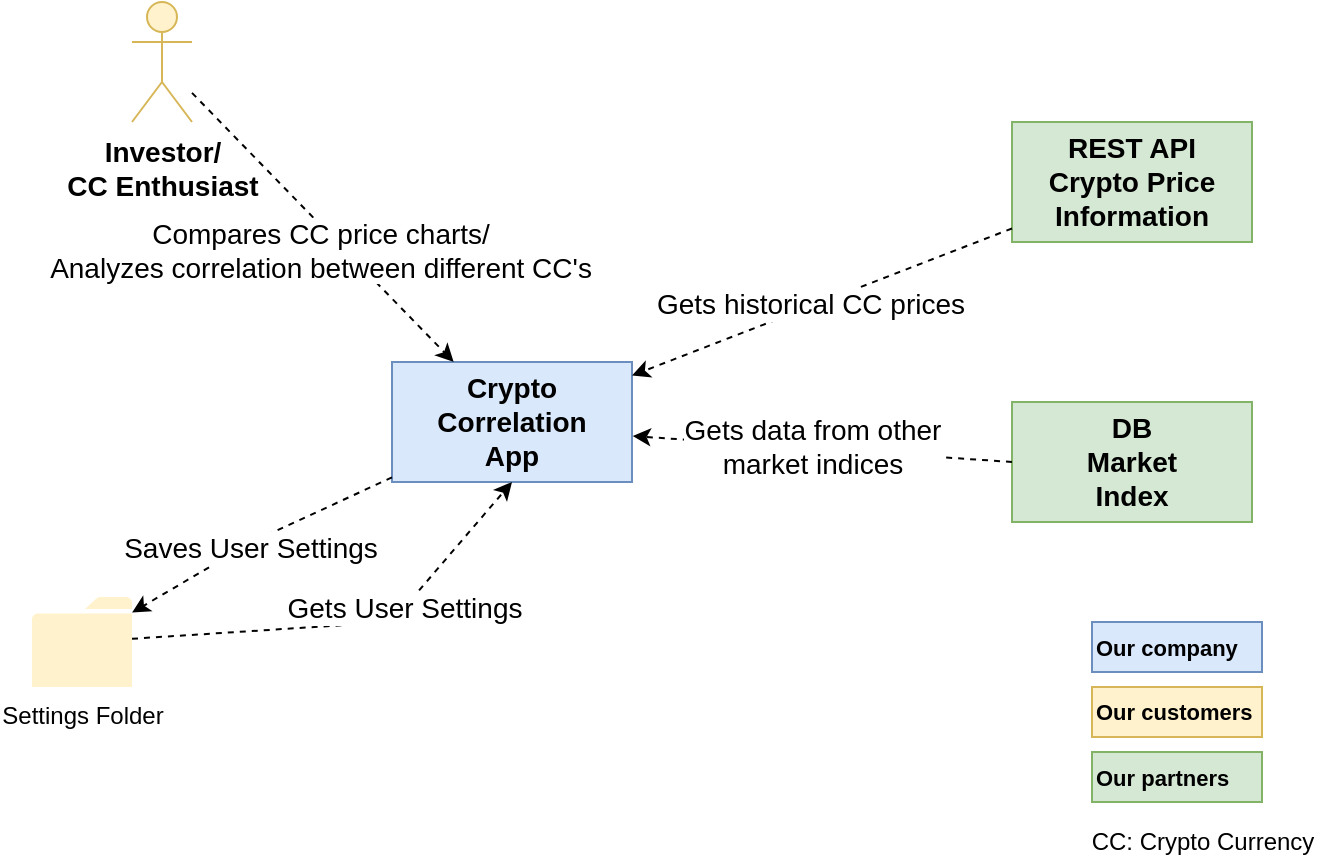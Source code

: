 <mxfile version="15.8.2"><diagram id="mlJY410Jxnj-1Olg4OZT" name="Page-1"><mxGraphModel dx="1038" dy="487" grid="1" gridSize="10" guides="1" tooltips="1" connect="1" arrows="1" fold="1" page="1" pageScale="1" pageWidth="850" pageHeight="1100" math="0" shadow="0"><root><mxCell id="0"/><mxCell id="1" parent="0"/><mxCell id="tXVnHl1xI7txC2JKYxNn-1" value="&lt;span style=&quot;font-size: 14px&quot;&gt;&lt;b&gt;Crypto&lt;br&gt;Correlation&lt;br&gt;App&lt;br&gt;&lt;/b&gt;&lt;/span&gt;" style="rounded=0;whiteSpace=wrap;html=1;fillColor=#dae8fc;strokeColor=#6c8ebf;" parent="1" vertex="1"><mxGeometry x="320" y="230" width="120" height="60" as="geometry"/></mxCell><mxCell id="tXVnHl1xI7txC2JKYxNn-4" value="Investor/&lt;br&gt;CC Enthusiast" style="shape=umlActor;verticalLabelPosition=bottom;labelBackgroundColor=#ffffff;verticalAlign=top;html=1;fontStyle=1;fontSize=14;fillColor=#fff2cc;strokeColor=#d6b656;" parent="1" vertex="1"><mxGeometry x="190" y="50" width="30" height="60" as="geometry"/></mxCell><mxCell id="tXVnHl1xI7txC2JKYxNn-12" value="Compares CC price charts/&lt;br&gt;Analyzes correlation between different CC's" style="endArrow=classic;html=1;fontSize=14;dashed=1;" parent="1" source="tXVnHl1xI7txC2JKYxNn-4" target="tXVnHl1xI7txC2JKYxNn-1" edge="1"><mxGeometry x="0.075" y="-9" width="50" height="50" relative="1" as="geometry"><mxPoint x="280" y="110" as="sourcePoint"/><mxPoint x="398" y="150" as="targetPoint"/><mxPoint as="offset"/></mxGeometry></mxCell><mxCell id="tXVnHl1xI7txC2JKYxNn-17" value="&lt;b&gt;&lt;font style=&quot;font-size: 14px&quot;&gt;REST API&lt;br&gt;Crypto Price&lt;br&gt;Information&lt;br&gt;&lt;/font&gt;&lt;/b&gt;" style="rounded=0;whiteSpace=wrap;html=1;fillColor=#d5e8d4;strokeColor=#82b366;" parent="1" vertex="1"><mxGeometry x="630" y="110" width="120" height="60" as="geometry"/></mxCell><mxCell id="tXVnHl1xI7txC2JKYxNn-20" value="Gets&amp;nbsp;historical CC prices" style="endArrow=classic;html=1;fontSize=14;strokeColor=default;dashed=1;" parent="1" source="tXVnHl1xI7txC2JKYxNn-17" target="tXVnHl1xI7txC2JKYxNn-1" edge="1"><mxGeometry x="0.056" y="-1" width="50" height="50" relative="1" as="geometry"><mxPoint x="606" y="243.138" as="sourcePoint"/><mxPoint x="436" y="254.862" as="targetPoint"/><mxPoint as="offset"/></mxGeometry></mxCell><mxCell id="RcgfBkkKUv99_IBbFjvS-1" value="&lt;b style=&quot;font-size: 11px&quot;&gt;&lt;font style=&quot;font-size: 11px&quot;&gt;Our company&lt;/font&gt;&lt;/b&gt;" style="rounded=0;whiteSpace=wrap;html=1;fillColor=#dae8fc;strokeColor=#6c8ebf;fontSize=11;align=left;" parent="1" vertex="1"><mxGeometry x="670" y="360" width="85" height="25" as="geometry"/></mxCell><mxCell id="RcgfBkkKUv99_IBbFjvS-2" value="&lt;b style=&quot;font-size: 11px&quot;&gt;&lt;font style=&quot;font-size: 11px&quot;&gt;Our customers&lt;/font&gt;&lt;/b&gt;" style="rounded=0;whiteSpace=wrap;html=1;fillColor=#fff2cc;strokeColor=#d6b656;fontSize=11;align=left;" parent="1" vertex="1"><mxGeometry x="670" y="392.5" width="85" height="25" as="geometry"/></mxCell><mxCell id="RcgfBkkKUv99_IBbFjvS-3" value="&lt;b style=&quot;font-size: 11px&quot;&gt;&lt;font style=&quot;font-size: 11px&quot;&gt;Our partners&lt;/font&gt;&lt;/b&gt;" style="rounded=0;whiteSpace=wrap;html=1;fillColor=#d5e8d4;strokeColor=#82b366;fontSize=11;align=left;" parent="1" vertex="1"><mxGeometry x="670" y="425" width="85" height="25" as="geometry"/></mxCell><mxCell id="RcgfBkkKUv99_IBbFjvS-5" value="Saves User Settings" style="endArrow=classic;html=1;fontSize=14;dashed=1;" parent="1" source="tXVnHl1xI7txC2JKYxNn-1" target="9a8fZo7hdfpswhuGThn2-3" edge="1"><mxGeometry x="0.076" y="2" width="50" height="50" relative="1" as="geometry"><mxPoint x="300" y="370" as="sourcePoint"/><mxPoint x="210" y="374.865" as="targetPoint"/><mxPoint as="offset"/><Array as="points"><mxPoint x="250" y="320"/></Array></mxGeometry></mxCell><mxCell id="9a8fZo7hdfpswhuGThn2-1" value="&lt;b&gt;&lt;font style=&quot;font-size: 14px&quot;&gt;DB&lt;br&gt;Market&lt;br&gt;Index&lt;br&gt;&lt;/font&gt;&lt;/b&gt;" style="rounded=0;whiteSpace=wrap;html=1;fillColor=#d5e8d4;strokeColor=#82b366;" vertex="1" parent="1"><mxGeometry x="630" y="250" width="120" height="60" as="geometry"/></mxCell><mxCell id="9a8fZo7hdfpswhuGThn2-2" value="Gets data from other&lt;br&gt;market indices" style="endArrow=classic;html=1;fontSize=14;strokeColor=default;dashed=1;exitX=0;exitY=0.5;exitDx=0;exitDy=0;entryX=1.003;entryY=0.617;entryDx=0;entryDy=0;entryPerimeter=0;" edge="1" parent="1" source="9a8fZo7hdfpswhuGThn2-1" target="tXVnHl1xI7txC2JKYxNn-1"><mxGeometry x="0.056" y="-1" width="50" height="50" relative="1" as="geometry"><mxPoint x="640" y="173.226" as="sourcePoint"/><mxPoint x="450" y="246.774" as="targetPoint"/><mxPoint as="offset"/><Array as="points"/></mxGeometry></mxCell><mxCell id="9a8fZo7hdfpswhuGThn2-3" value="Settings Folder" style="sketch=0;pointerEvents=1;shadow=0;dashed=0;html=1;strokeColor=none;fillColor=#fff2cc;labelPosition=center;verticalLabelPosition=bottom;verticalAlign=top;outlineConnect=0;align=center;shape=mxgraph.office.concepts.folder;" vertex="1" parent="1"><mxGeometry x="140" y="347.5" width="50" height="45" as="geometry"/></mxCell><mxCell id="9a8fZo7hdfpswhuGThn2-4" value="Gets User Settings" style="endArrow=classic;html=1;fontSize=14;dashed=1;entryX=0.5;entryY=1;entryDx=0;entryDy=0;" edge="1" parent="1" source="9a8fZo7hdfpswhuGThn2-3" target="tXVnHl1xI7txC2JKYxNn-1"><mxGeometry x="0.253" width="50" height="50" relative="1" as="geometry"><mxPoint x="220" y="384.865" as="sourcePoint"/><mxPoint x="345.6" y="300" as="targetPoint"/><mxPoint as="offset"/><Array as="points"><mxPoint x="320" y="360"/></Array></mxGeometry></mxCell><mxCell id="9a8fZo7hdfpswhuGThn2-5" value="CC: Crypto Currency" style="text;html=1;align=center;verticalAlign=middle;resizable=0;points=[];autosize=1;strokeColor=none;fillColor=none;" vertex="1" parent="1"><mxGeometry x="660" y="460" width="130" height="20" as="geometry"/></mxCell></root></mxGraphModel></diagram></mxfile>